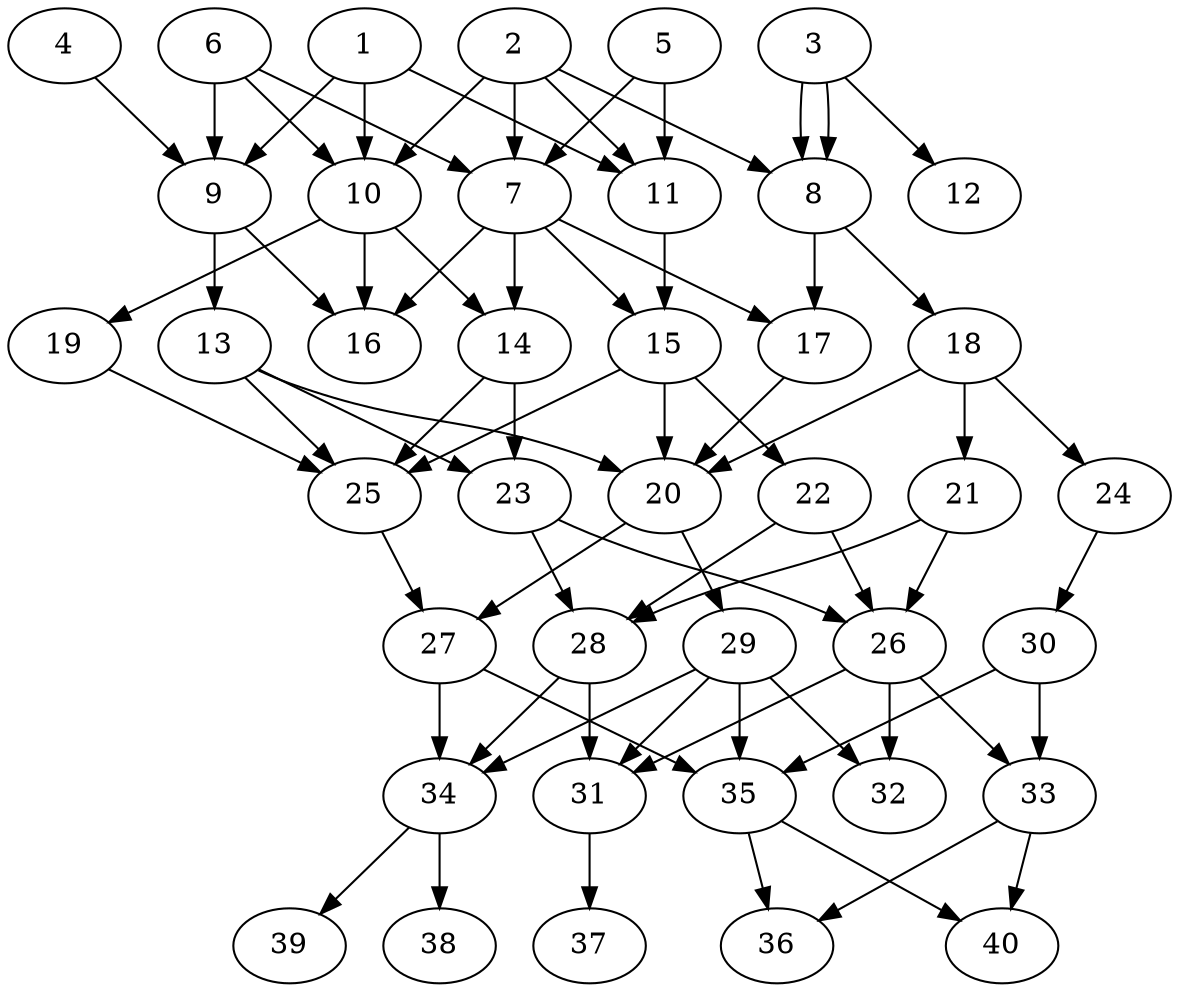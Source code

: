// DAG automatically generated by daggen at Thu Oct  3 14:06:49 2019
// ./daggen --dot -n 40 --ccr 0.5 --fat 0.5 --regular 0.7 --density 0.5 --mindata 5242880 --maxdata 52428800 
digraph G {
  1 [size="69490688", alpha="0.07", expect_size="34745344"] 
  1 -> 9 [size ="34745344"]
  1 -> 10 [size ="34745344"]
  1 -> 11 [size ="34745344"]
  2 [size="95268864", alpha="0.14", expect_size="47634432"] 
  2 -> 7 [size ="47634432"]
  2 -> 8 [size ="47634432"]
  2 -> 10 [size ="47634432"]
  2 -> 11 [size ="47634432"]
  3 [size="87377920", alpha="0.16", expect_size="43688960"] 
  3 -> 8 [size ="43688960"]
  3 -> 8 [size ="43688960"]
  3 -> 12 [size ="43688960"]
  4 [size="78802944", alpha="0.11", expect_size="39401472"] 
  4 -> 9 [size ="39401472"]
  5 [size="24535040", alpha="0.11", expect_size="12267520"] 
  5 -> 7 [size ="12267520"]
  5 -> 11 [size ="12267520"]
  6 [size="19865600", alpha="0.04", expect_size="9932800"] 
  6 -> 7 [size ="9932800"]
  6 -> 9 [size ="9932800"]
  6 -> 10 [size ="9932800"]
  7 [size="59197440", alpha="0.15", expect_size="29598720"] 
  7 -> 14 [size ="29598720"]
  7 -> 15 [size ="29598720"]
  7 -> 16 [size ="29598720"]
  7 -> 17 [size ="29598720"]
  8 [size="79280128", alpha="0.04", expect_size="39640064"] 
  8 -> 17 [size ="39640064"]
  8 -> 18 [size ="39640064"]
  9 [size="44740608", alpha="0.19", expect_size="22370304"] 
  9 -> 13 [size ="22370304"]
  9 -> 16 [size ="22370304"]
  10 [size="18939904", alpha="0.07", expect_size="9469952"] 
  10 -> 14 [size ="9469952"]
  10 -> 16 [size ="9469952"]
  10 -> 19 [size ="9469952"]
  11 [size="84600832", alpha="0.01", expect_size="42300416"] 
  11 -> 15 [size ="42300416"]
  12 [size="22480896", alpha="0.14", expect_size="11240448"] 
  13 [size="88408064", alpha="0.00", expect_size="44204032"] 
  13 -> 20 [size ="44204032"]
  13 -> 23 [size ="44204032"]
  13 -> 25 [size ="44204032"]
  14 [size="70789120", alpha="0.14", expect_size="35394560"] 
  14 -> 23 [size ="35394560"]
  14 -> 25 [size ="35394560"]
  15 [size="26646528", alpha="0.09", expect_size="13323264"] 
  15 -> 20 [size ="13323264"]
  15 -> 22 [size ="13323264"]
  15 -> 25 [size ="13323264"]
  16 [size="77686784", alpha="0.16", expect_size="38843392"] 
  17 [size="96030720", alpha="0.17", expect_size="48015360"] 
  17 -> 20 [size ="48015360"]
  18 [size="70557696", alpha="0.06", expect_size="35278848"] 
  18 -> 20 [size ="35278848"]
  18 -> 21 [size ="35278848"]
  18 -> 24 [size ="35278848"]
  19 [size="88078336", alpha="0.06", expect_size="44039168"] 
  19 -> 25 [size ="44039168"]
  20 [size="85319680", alpha="0.16", expect_size="42659840"] 
  20 -> 27 [size ="42659840"]
  20 -> 29 [size ="42659840"]
  21 [size="26136576", alpha="0.18", expect_size="13068288"] 
  21 -> 26 [size ="13068288"]
  21 -> 28 [size ="13068288"]
  22 [size="32430080", alpha="0.18", expect_size="16215040"] 
  22 -> 26 [size ="16215040"]
  22 -> 28 [size ="16215040"]
  23 [size="98007040", alpha="0.14", expect_size="49003520"] 
  23 -> 26 [size ="49003520"]
  23 -> 28 [size ="49003520"]
  24 [size="98461696", alpha="0.05", expect_size="49230848"] 
  24 -> 30 [size ="49230848"]
  25 [size="68540416", alpha="0.19", expect_size="34270208"] 
  25 -> 27 [size ="34270208"]
  26 [size="18188288", alpha="0.15", expect_size="9094144"] 
  26 -> 31 [size ="9094144"]
  26 -> 32 [size ="9094144"]
  26 -> 33 [size ="9094144"]
  27 [size="93179904", alpha="0.01", expect_size="46589952"] 
  27 -> 34 [size ="46589952"]
  27 -> 35 [size ="46589952"]
  28 [size="78487552", alpha="0.01", expect_size="39243776"] 
  28 -> 31 [size ="39243776"]
  28 -> 34 [size ="39243776"]
  29 [size="10749952", alpha="0.09", expect_size="5374976"] 
  29 -> 31 [size ="5374976"]
  29 -> 32 [size ="5374976"]
  29 -> 34 [size ="5374976"]
  29 -> 35 [size ="5374976"]
  30 [size="40112128", alpha="0.19", expect_size="20056064"] 
  30 -> 33 [size ="20056064"]
  30 -> 35 [size ="20056064"]
  31 [size="20258816", alpha="0.05", expect_size="10129408"] 
  31 -> 37 [size ="10129408"]
  32 [size="104564736", alpha="0.13", expect_size="52282368"] 
  33 [size="94701568", alpha="0.17", expect_size="47350784"] 
  33 -> 36 [size ="47350784"]
  33 -> 40 [size ="47350784"]
  34 [size="67557376", alpha="0.14", expect_size="33778688"] 
  34 -> 38 [size ="33778688"]
  34 -> 39 [size ="33778688"]
  35 [size="91455488", alpha="0.15", expect_size="45727744"] 
  35 -> 36 [size ="45727744"]
  35 -> 40 [size ="45727744"]
  36 [size="86067200", alpha="0.10", expect_size="43033600"] 
  37 [size="60778496", alpha="0.03", expect_size="30389248"] 
  38 [size="64296960", alpha="0.09", expect_size="32148480"] 
  39 [size="71049216", alpha="0.11", expect_size="35524608"] 
  40 [size="20918272", alpha="0.09", expect_size="10459136"] 
}
